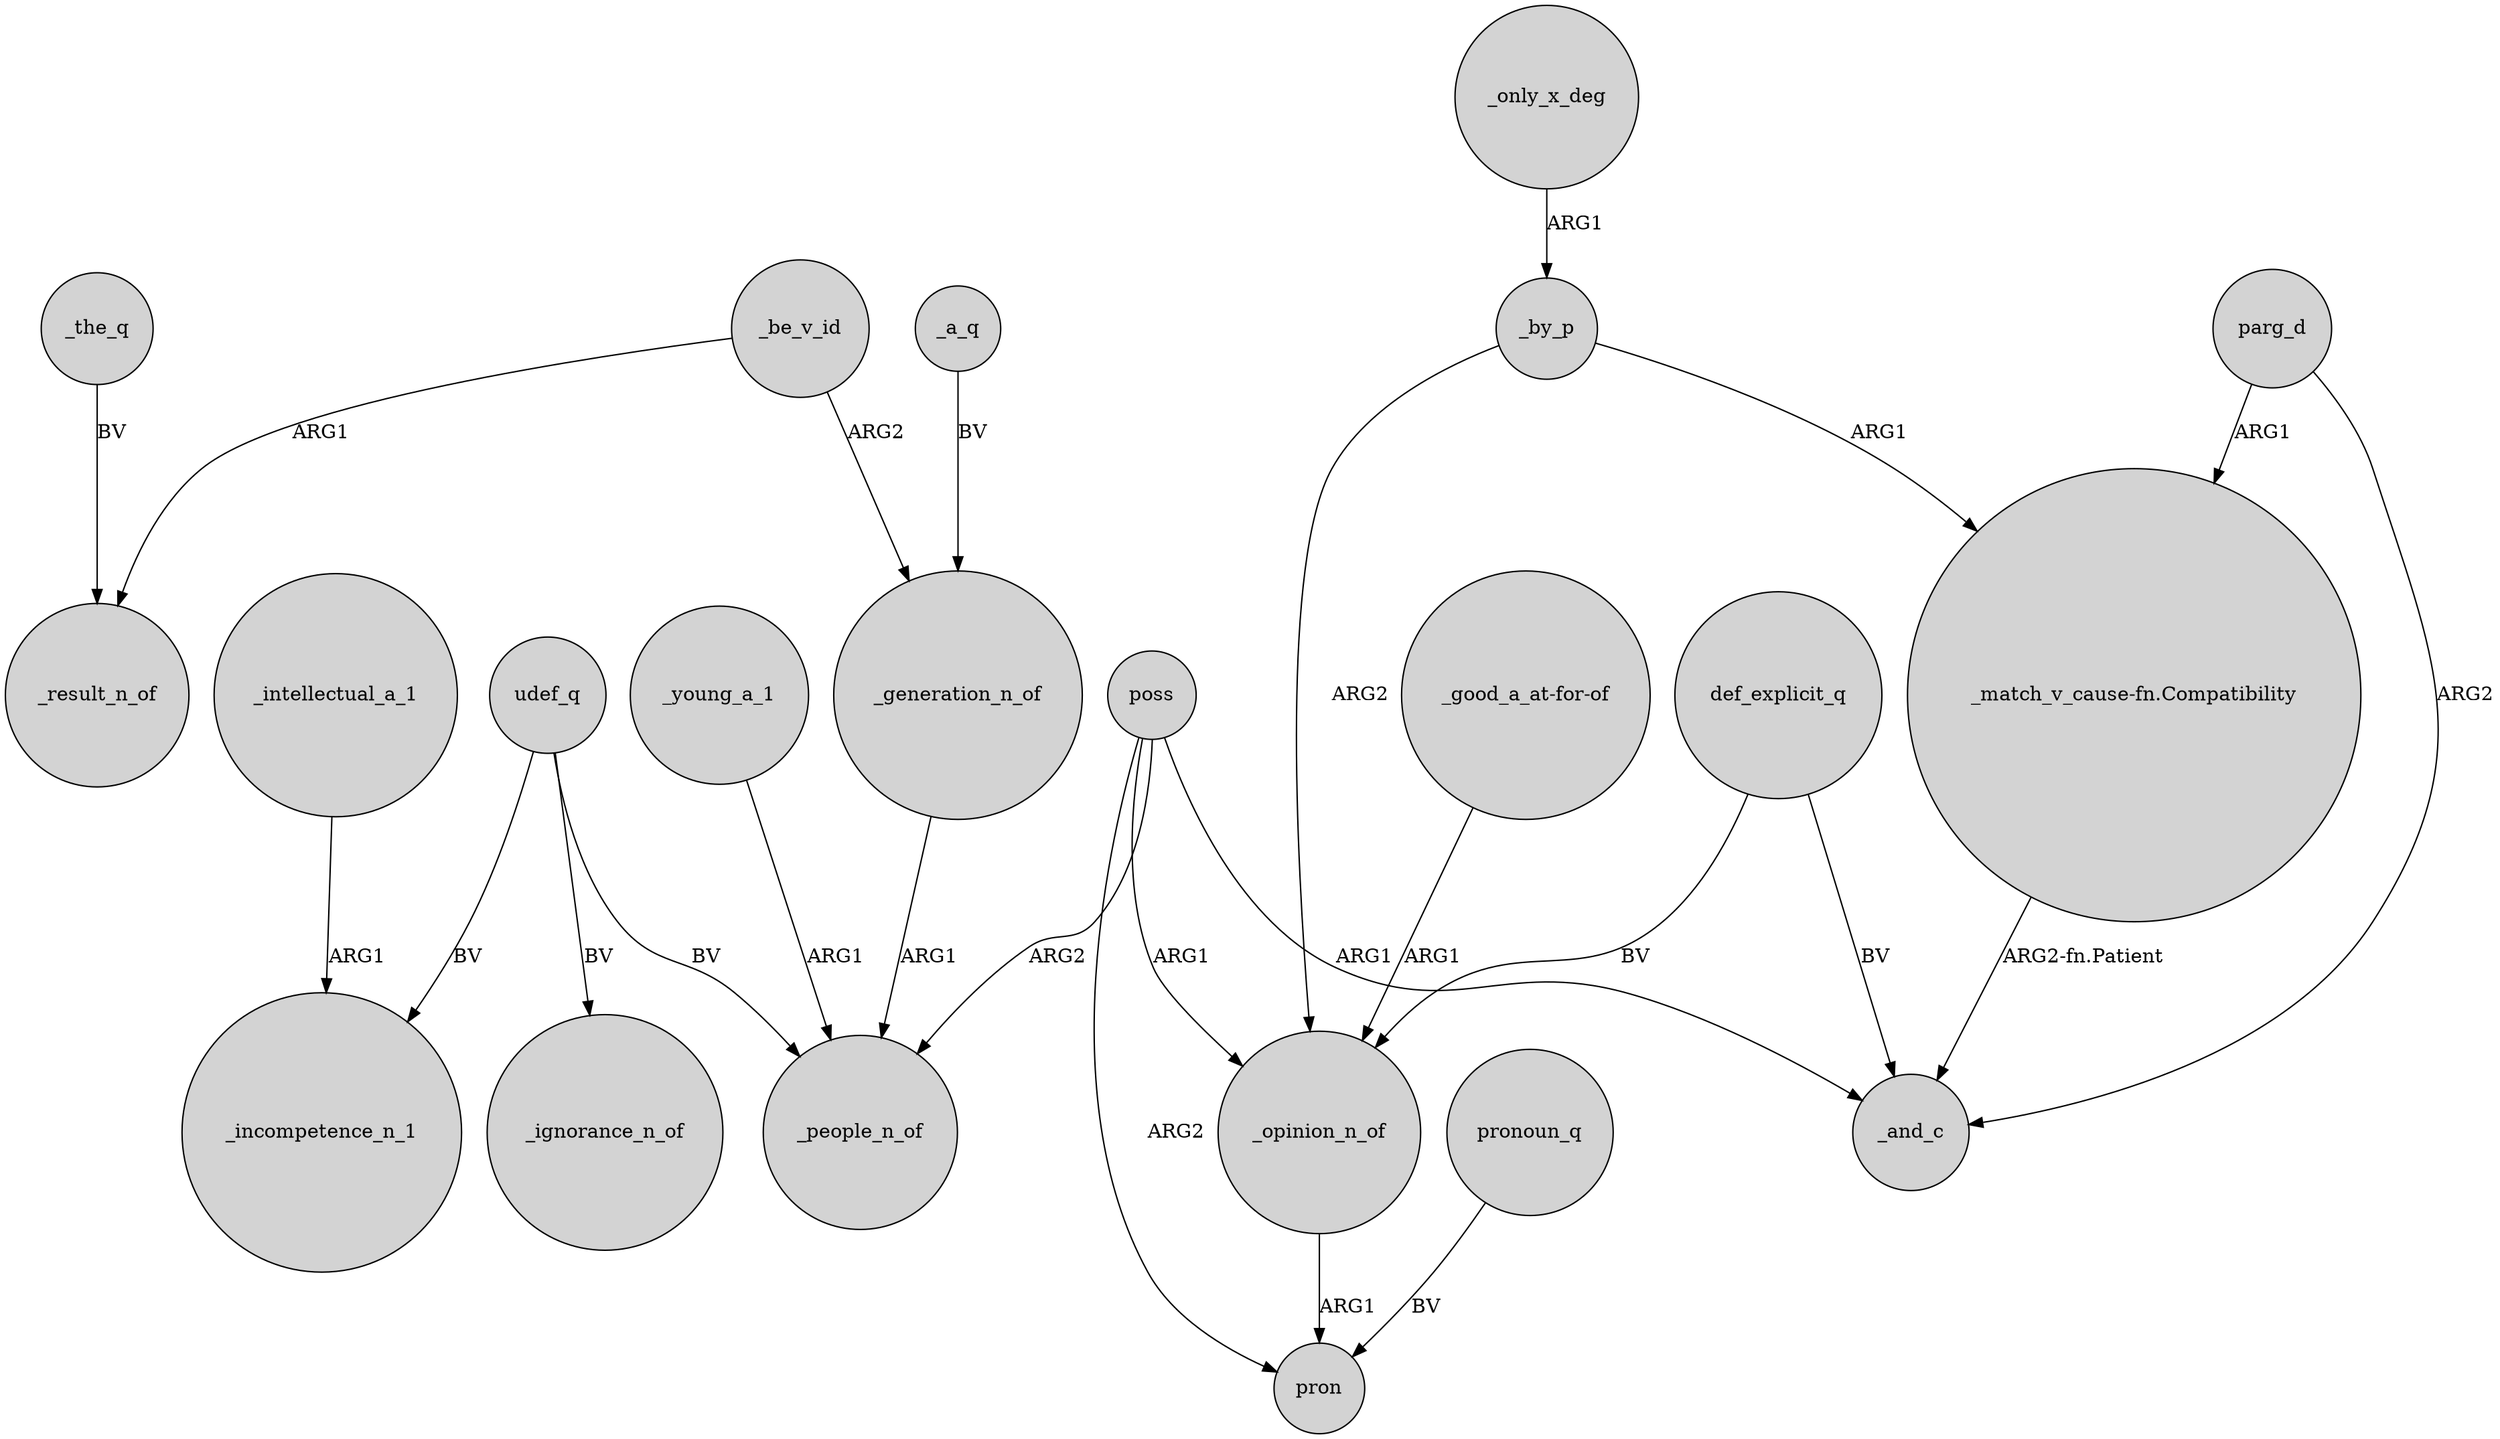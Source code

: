 digraph {
	node [shape=circle style=filled]
	poss -> _people_n_of [label=ARG2]
	"_good_a_at-for-of" -> _opinion_n_of [label=ARG1]
	poss -> pron [label=ARG2]
	poss -> _and_c [label=ARG1]
	def_explicit_q -> _opinion_n_of [label=BV]
	def_explicit_q -> _and_c [label=BV]
	_be_v_id -> _generation_n_of [label=ARG2]
	poss -> _opinion_n_of [label=ARG1]
	_the_q -> _result_n_of [label=BV]
	_young_a_1 -> _people_n_of [label=ARG1]
	_by_p -> _opinion_n_of [label=ARG2]
	parg_d -> _and_c [label=ARG2]
	udef_q -> _ignorance_n_of [label=BV]
	_by_p -> "_match_v_cause-fn.Compatibility" [label=ARG1]
	udef_q -> _people_n_of [label=BV]
	pronoun_q -> pron [label=BV]
	_opinion_n_of -> pron [label=ARG1]
	_a_q -> _generation_n_of [label=BV]
	"_match_v_cause-fn.Compatibility" -> _and_c [label="ARG2-fn.Patient"]
	_generation_n_of -> _people_n_of [label=ARG1]
	_be_v_id -> _result_n_of [label=ARG1]
	_only_x_deg -> _by_p [label=ARG1]
	_intellectual_a_1 -> _incompetence_n_1 [label=ARG1]
	udef_q -> _incompetence_n_1 [label=BV]
	parg_d -> "_match_v_cause-fn.Compatibility" [label=ARG1]
}
